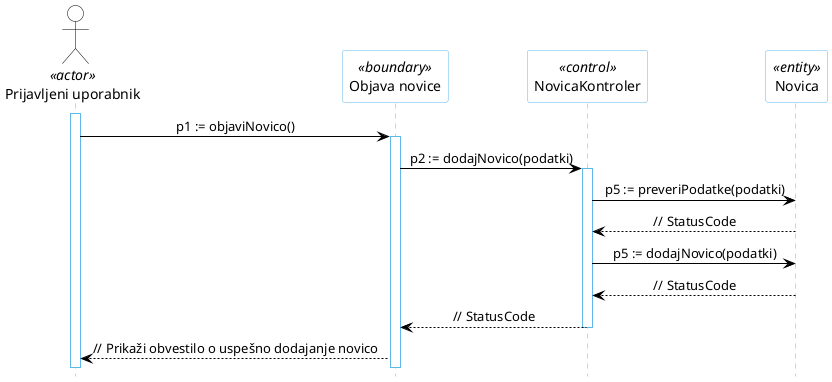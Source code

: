 @startuml
hide footbox

skinparam backgroundcolor transparent
skinparam defaultTextAlignment center
skinparam actorBorderColor black
skinparam actorBackgroundColor white
skinparam arrowColor black
skinparam sequenceLifeLineBorderColor #5FB8EC
skinparam sequenceParticipantBorderColor #5FB8EC
skinparam sequenceParticipantBackgroundColor white

actor "Prijavljeni uporabnik" AS U1 <<actor>>

participant "Objava novice" as R5 <<boundary>>
participant "NovicaKontroler" as R2 <<control>>
participant "Novica" as R4 <<entity>>

activate U1
U1 -> R5: p1 := objaviNovico()
activate R5
R5 -> R2: p2 := dodajNovico(podatki)
activate R2
R2 -> R4: p5 := preveriPodatke(podatki)
R4 --> R2: // StatusCode
R2 -> R4: p5 := dodajNovico(podatki)
R4 --> R2: // StatusCode
R2 --> R5: // StatusCode
deactivate R2
R5 --> U1: // Prikaži obvestilo o uspešno dodajanje novico
@enduml
